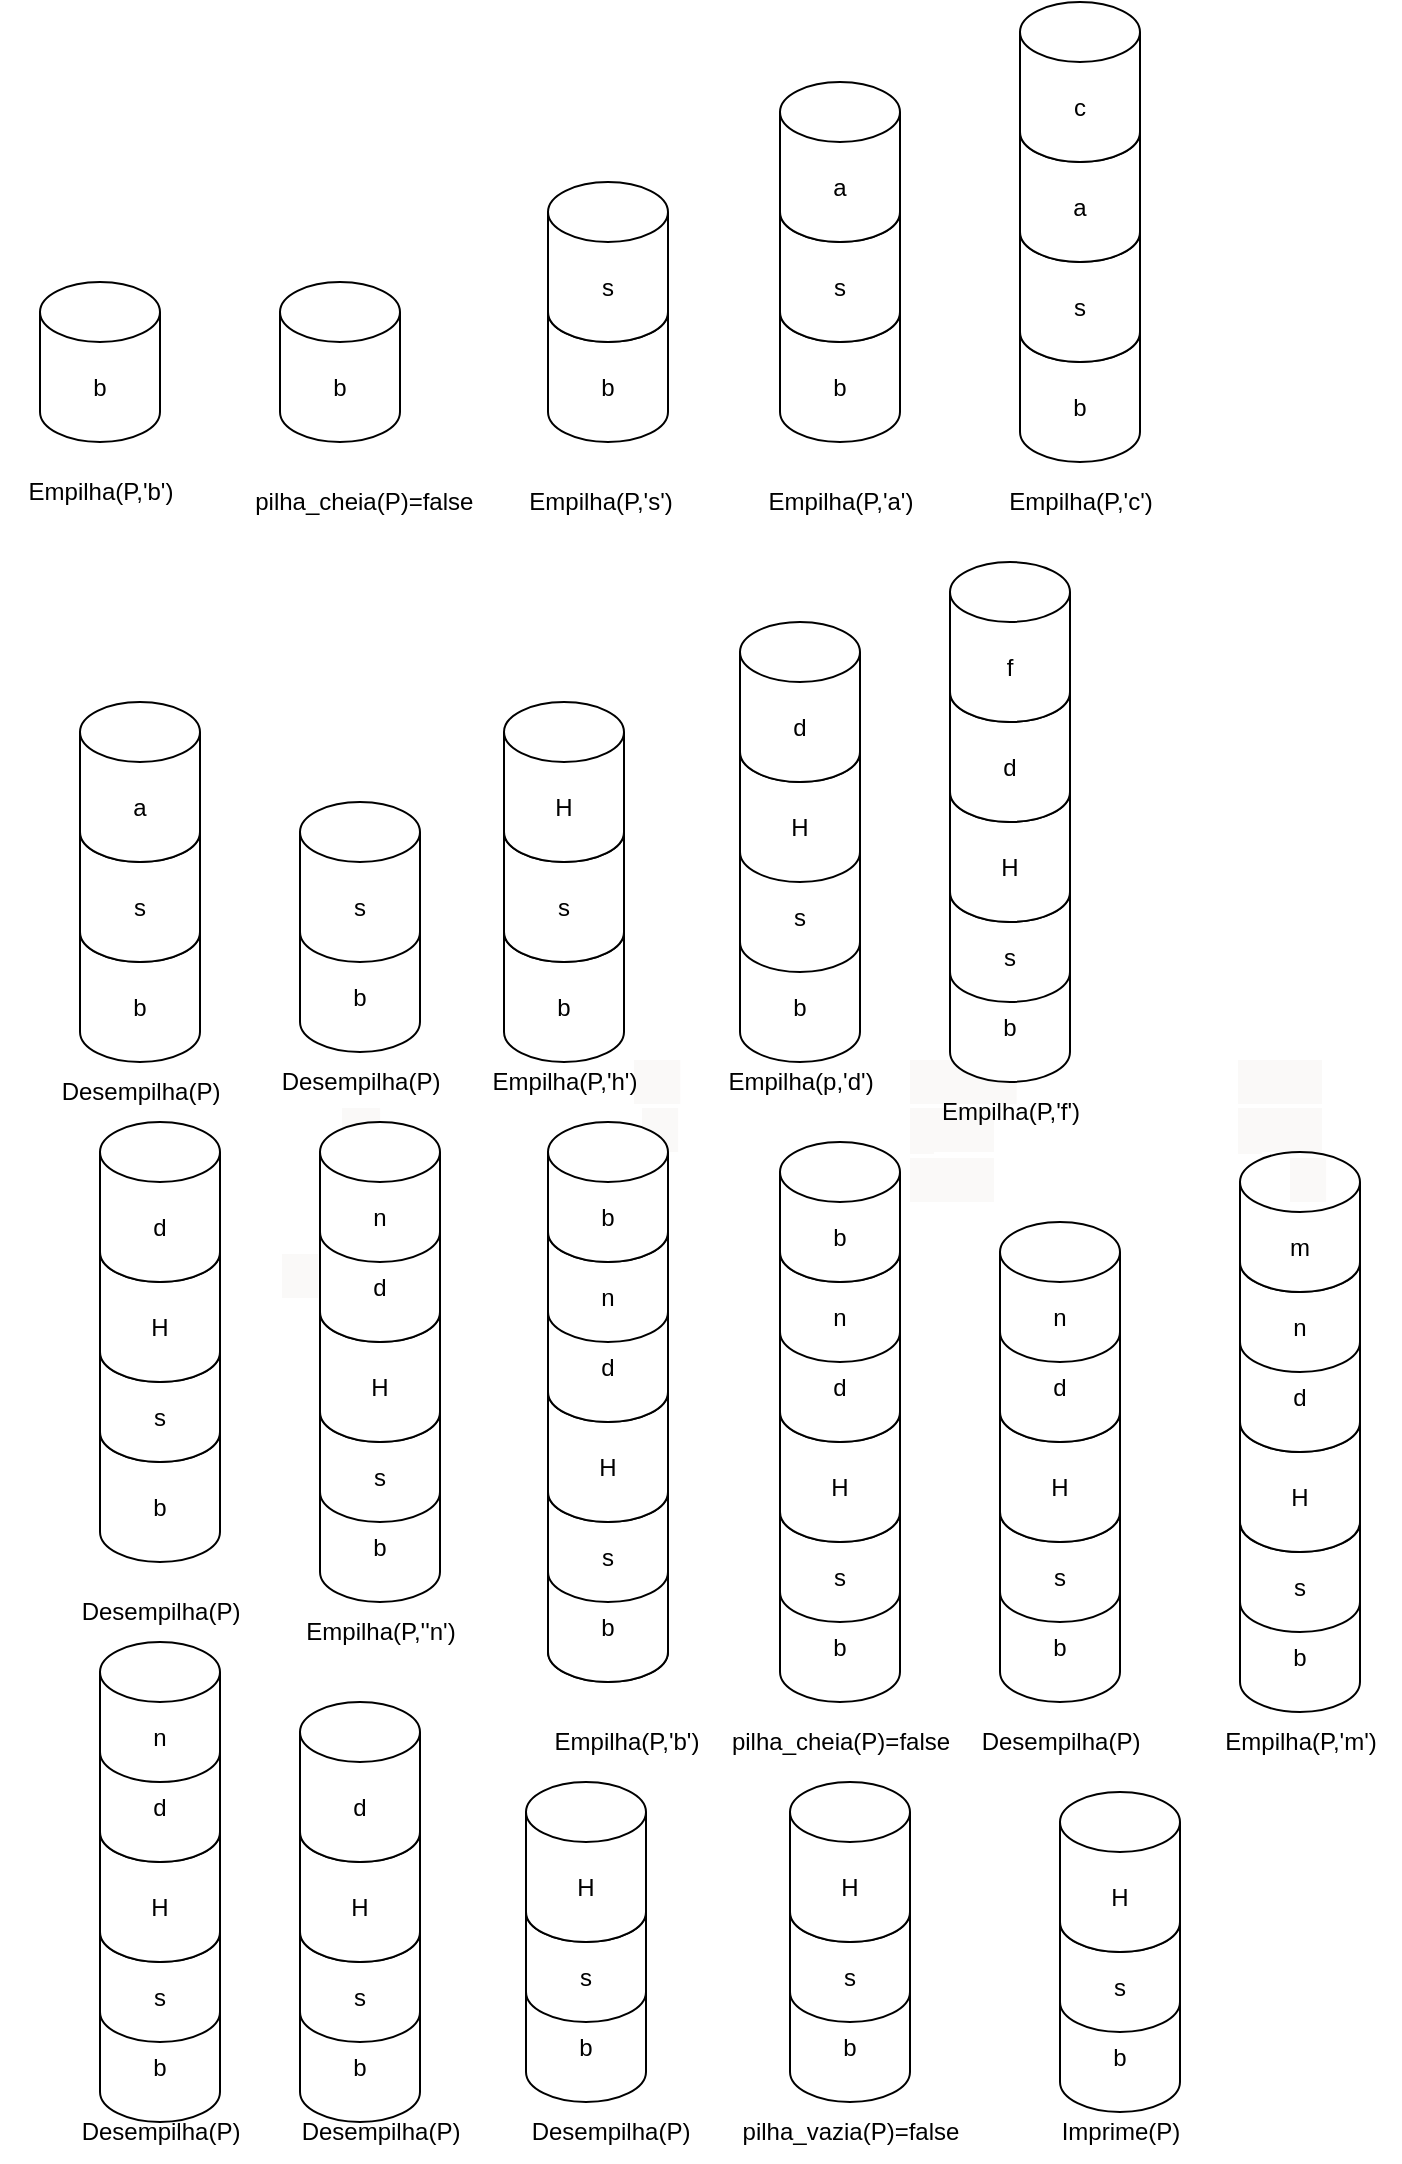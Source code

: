 <mxfile version="21.1.2" type="device">
  <diagram name="Página-1" id="aA5FMODu2BQB6Z5WpTVt">
    <mxGraphModel dx="1354" dy="704" grid="1" gridSize="10" guides="1" tooltips="1" connect="1" arrows="1" fold="1" page="1" pageScale="1" pageWidth="827" pageHeight="1169" math="0" shadow="0">
      <root>
        <mxCell id="0" />
        <mxCell id="1" parent="0" />
        <mxCell id="NGome4F0hFt2HXQw_-Gd-10" value="b" style="shape=cylinder3;whiteSpace=wrap;html=1;boundedLbl=1;backgroundOutline=1;size=15;" vertex="1" parent="1">
          <mxGeometry x="100" y="240" width="60" height="80" as="geometry" />
        </mxCell>
        <mxCell id="NGome4F0hFt2HXQw_-Gd-11" value="Empilha(P,&#39;b&#39;)" style="text;html=1;align=center;verticalAlign=middle;resizable=0;points=[];autosize=1;strokeColor=none;fillColor=none;" vertex="1" parent="1">
          <mxGeometry x="80" y="330" width="100" height="30" as="geometry" />
        </mxCell>
        <mxCell id="NGome4F0hFt2HXQw_-Gd-18" value="b" style="shape=cylinder3;whiteSpace=wrap;html=1;boundedLbl=1;backgroundOutline=1;size=15;" vertex="1" parent="1">
          <mxGeometry x="220" y="240" width="60" height="80" as="geometry" />
        </mxCell>
        <mxCell id="NGome4F0hFt2HXQw_-Gd-20" value="&amp;nbsp;pilha_cheia(P)=false&lt;br&gt;&lt;span style=&quot;color: transparent; position: absolute; cursor: text; transform-origin: 0% 0%; text-align: start; background-color: rgb(250, 249, 248); left: 317.033px; top: 530.231px; font-size: 18.4px; font-family: sans-serif;&quot;&gt;P&lt;/span&gt;&lt;span style=&quot;color: transparent; position: absolute; cursor: text; transform-origin: 0% 0%; text-align: start; background-color: rgb(250, 249, 248); left: 329.283px; top: 530.231px; font-size: 18.4px; font-family: sans-serif; transform: scaleX(1.013);&quot;&gt;)&amp;nbsp;&lt;/span&gt;" style="text;html=1;align=center;verticalAlign=middle;resizable=0;points=[];autosize=1;strokeColor=none;fillColor=none;" vertex="1" parent="1">
          <mxGeometry x="190" y="335" width="140" height="30" as="geometry" />
        </mxCell>
        <mxCell id="NGome4F0hFt2HXQw_-Gd-21" value="b" style="shape=cylinder3;whiteSpace=wrap;html=1;boundedLbl=1;backgroundOutline=1;size=15;" vertex="1" parent="1">
          <mxGeometry x="354" y="240" width="60" height="80" as="geometry" />
        </mxCell>
        <mxCell id="NGome4F0hFt2HXQw_-Gd-22" value="s" style="shape=cylinder3;whiteSpace=wrap;html=1;boundedLbl=1;backgroundOutline=1;size=15;" vertex="1" parent="1">
          <mxGeometry x="354" y="190" width="60" height="80" as="geometry" />
        </mxCell>
        <mxCell id="NGome4F0hFt2HXQw_-Gd-23" value="Empilha(P,&#39;s&#39;)&lt;span style=&quot;color: transparent; position: absolute; cursor: text; transform-origin: 0% 0%; text-align: start; background-color: rgb(250, 249, 248); left: 455.083px; top: 530.231px; font-size: 18.4px; font-family: sans-serif;&quot;&gt;sSP&lt;/span&gt;&lt;span style=&quot;color: transparent; position: absolute; cursor: text; transform-origin: 0% 0%; text-align: start; background-color: rgb(250, 249, 248); left: 467.283px; top: 530.226px; font-size: 18.4px; font-family: sans-serif; transform: scaleX(1.008);&quot;&gt;,’s’)S&lt;/span&gt;" style="text;html=1;align=center;verticalAlign=middle;resizable=0;points=[];autosize=1;strokeColor=none;fillColor=none;" vertex="1" parent="1">
          <mxGeometry x="330" y="335" width="100" height="30" as="geometry" />
        </mxCell>
        <mxCell id="NGome4F0hFt2HXQw_-Gd-24" value="b" style="shape=cylinder3;whiteSpace=wrap;html=1;boundedLbl=1;backgroundOutline=1;size=15;" vertex="1" parent="1">
          <mxGeometry x="470" y="240" width="60" height="80" as="geometry" />
        </mxCell>
        <mxCell id="NGome4F0hFt2HXQw_-Gd-25" value="s" style="shape=cylinder3;whiteSpace=wrap;html=1;boundedLbl=1;backgroundOutline=1;size=15;" vertex="1" parent="1">
          <mxGeometry x="470" y="190" width="60" height="80" as="geometry" />
        </mxCell>
        <mxCell id="NGome4F0hFt2HXQw_-Gd-26" value="a" style="shape=cylinder3;whiteSpace=wrap;html=1;boundedLbl=1;backgroundOutline=1;size=15;" vertex="1" parent="1">
          <mxGeometry x="470" y="140" width="60" height="80" as="geometry" />
        </mxCell>
        <mxCell id="NGome4F0hFt2HXQw_-Gd-27" value="Empilha(P,&#39;a&#39;)&lt;span style=&quot;color: transparent; position: absolute; cursor: text; transform-origin: 0% 0%; text-align: start; background-color: rgb(250, 249, 248); left: 618.517px; top: 530.231px; font-size: 18.4px; font-family: sans-serif;&quot;&gt;P&lt;/span&gt;&lt;span style=&quot;color: transparent; position: absolute; cursor: text; transform-origin: 0% 0%; text-align: start; background-color: rgb(250, 249, 248); left: 630.717px; top: 530.226px; font-size: 18.4px; font-family: sans-serif; transform: scaleX(0.998);&quot;&gt;,’a’)&lt;/span&gt;" style="text;html=1;align=center;verticalAlign=middle;resizable=0;points=[];autosize=1;strokeColor=none;fillColor=none;" vertex="1" parent="1">
          <mxGeometry x="450" y="335" width="100" height="30" as="geometry" />
        </mxCell>
        <mxCell id="NGome4F0hFt2HXQw_-Gd-28" value="b" style="shape=cylinder3;whiteSpace=wrap;html=1;boundedLbl=1;backgroundOutline=1;size=15;" vertex="1" parent="1">
          <mxGeometry x="590" y="250" width="60" height="80" as="geometry" />
        </mxCell>
        <mxCell id="NGome4F0hFt2HXQw_-Gd-29" value="s" style="shape=cylinder3;whiteSpace=wrap;html=1;boundedLbl=1;backgroundOutline=1;size=15;" vertex="1" parent="1">
          <mxGeometry x="590" y="200" width="60" height="80" as="geometry" />
        </mxCell>
        <mxCell id="NGome4F0hFt2HXQw_-Gd-30" value="a" style="shape=cylinder3;whiteSpace=wrap;html=1;boundedLbl=1;backgroundOutline=1;size=15;" vertex="1" parent="1">
          <mxGeometry x="590" y="150" width="60" height="80" as="geometry" />
        </mxCell>
        <mxCell id="NGome4F0hFt2HXQw_-Gd-31" value="c" style="shape=cylinder3;whiteSpace=wrap;html=1;boundedLbl=1;backgroundOutline=1;size=15;" vertex="1" parent="1">
          <mxGeometry x="590" y="100" width="60" height="80" as="geometry" />
        </mxCell>
        <mxCell id="NGome4F0hFt2HXQw_-Gd-32" value="Empilha(P,&#39;c&#39;)&lt;span style=&quot;color: transparent; position: absolute; cursor: text; transform-origin: 0% 0%; text-align: start; background-color: rgb(250, 249, 248); left: 782.967px; top: 530.231px; font-size: 18.4px; font-family: sans-serif;&quot;&gt;P&lt;/span&gt;&lt;span style=&quot;color: transparent; position: absolute; cursor: text; transform-origin: 0% 0%; text-align: start; background-color: rgb(250, 249, 248); left: 795.167px; top: 530.226px; font-size: 18.4px; font-family: sans-serif; transform: scaleX(0.998);&quot;&gt;,’c’),&lt;/span&gt;" style="text;html=1;align=center;verticalAlign=middle;resizable=0;points=[];autosize=1;strokeColor=none;fillColor=none;" vertex="1" parent="1">
          <mxGeometry x="570" y="335" width="100" height="30" as="geometry" />
        </mxCell>
        <mxCell id="NGome4F0hFt2HXQw_-Gd-33" value="Desempilha(P)&lt;span style=&quot;color: transparent; position: absolute; cursor: text; transform-origin: 0% 0%; text-align: start; background-color: rgb(250, 249, 248); left: 171.433px; top: 554.431px; font-size: 18.4px; font-family: sans-serif;&quot;&gt;P&lt;/span&gt;&lt;span style=&quot;color: transparent; position: absolute; cursor: text; transform-origin: 0% 0%; text-align: start; background-color: rgb(250, 249, 248); left: 183.633px; top: 554.431px; font-size: 18.4px; font-family: sans-serif; transform: scaleX(1.013);&quot;&gt;)&lt;/span&gt;" style="text;html=1;align=center;verticalAlign=middle;resizable=0;points=[];autosize=1;strokeColor=none;fillColor=none;" vertex="1" parent="1">
          <mxGeometry x="100" y="630" width="100" height="30" as="geometry" />
        </mxCell>
        <mxCell id="NGome4F0hFt2HXQw_-Gd-34" value="b" style="shape=cylinder3;whiteSpace=wrap;html=1;boundedLbl=1;backgroundOutline=1;size=15;" vertex="1" parent="1">
          <mxGeometry x="120" y="550" width="60" height="80" as="geometry" />
        </mxCell>
        <mxCell id="NGome4F0hFt2HXQw_-Gd-35" value="s" style="shape=cylinder3;whiteSpace=wrap;html=1;boundedLbl=1;backgroundOutline=1;size=15;" vertex="1" parent="1">
          <mxGeometry x="120" y="500" width="60" height="80" as="geometry" />
        </mxCell>
        <mxCell id="NGome4F0hFt2HXQw_-Gd-36" value="a" style="shape=cylinder3;whiteSpace=wrap;html=1;boundedLbl=1;backgroundOutline=1;size=15;" vertex="1" parent="1">
          <mxGeometry x="120" y="450" width="60" height="80" as="geometry" />
        </mxCell>
        <mxCell id="NGome4F0hFt2HXQw_-Gd-39" value="Desempilha(P)&lt;span style=&quot;color: transparent; position: absolute; cursor: text; transform-origin: 0% 0%; text-align: start; background-color: rgb(250, 249, 248); left: 321.283px; top: 554.431px; font-size: 18.4px; font-family: sans-serif;&quot;&gt;P&lt;/span&gt;&lt;span style=&quot;color: transparent; position: absolute; cursor: text; transform-origin: 0% 0%; text-align: start; background-color: rgb(250, 249, 248); left: 333.483px; top: 554.431px; font-size: 18.4px; font-family: sans-serif; transform: scaleX(1.013);&quot;&gt;)&lt;/span&gt;" style="text;html=1;align=center;verticalAlign=middle;resizable=0;points=[];autosize=1;strokeColor=none;fillColor=none;" vertex="1" parent="1">
          <mxGeometry x="210" y="625" width="100" height="30" as="geometry" />
        </mxCell>
        <mxCell id="NGome4F0hFt2HXQw_-Gd-40" value="b" style="shape=cylinder3;whiteSpace=wrap;html=1;boundedLbl=1;backgroundOutline=1;size=15;" vertex="1" parent="1">
          <mxGeometry x="230" y="545" width="60" height="80" as="geometry" />
        </mxCell>
        <mxCell id="NGome4F0hFt2HXQw_-Gd-41" value="s" style="shape=cylinder3;whiteSpace=wrap;html=1;boundedLbl=1;backgroundOutline=1;size=15;" vertex="1" parent="1">
          <mxGeometry x="230" y="500" width="60" height="80" as="geometry" />
        </mxCell>
        <mxCell id="NGome4F0hFt2HXQw_-Gd-42" value="Empilha(P,&#39;h&#39;)&lt;span style=&quot;color: transparent; position: absolute; cursor: text; transform-origin: 0% 0%; text-align: start; background-color: rgb(250, 249, 248); left: 455.083px; top: 554.431px; font-size: 18.4px; font-family: sans-serif;&quot;&gt;P&lt;/span&gt;&lt;span style=&quot;color: transparent; position: absolute; cursor: text; transform-origin: 0% 0%; text-align: start; background-color: rgb(250, 249, 248); left: 467.283px; top: 554.426px; font-size: 18.4px; font-family: sans-serif; transform: scaleX(0.998);&quot;&gt;,’h’)&lt;/span&gt;" style="text;html=1;align=center;verticalAlign=middle;resizable=0;points=[];autosize=1;strokeColor=none;fillColor=none;" vertex="1" parent="1">
          <mxGeometry x="312" y="625" width="100" height="30" as="geometry" />
        </mxCell>
        <mxCell id="NGome4F0hFt2HXQw_-Gd-43" value="b" style="shape=cylinder3;whiteSpace=wrap;html=1;boundedLbl=1;backgroundOutline=1;size=15;" vertex="1" parent="1">
          <mxGeometry x="332" y="550" width="60" height="80" as="geometry" />
        </mxCell>
        <mxCell id="NGome4F0hFt2HXQw_-Gd-44" value="s" style="shape=cylinder3;whiteSpace=wrap;html=1;boundedLbl=1;backgroundOutline=1;size=15;" vertex="1" parent="1">
          <mxGeometry x="332" y="500" width="60" height="80" as="geometry" />
        </mxCell>
        <mxCell id="NGome4F0hFt2HXQw_-Gd-45" value="H" style="shape=cylinder3;whiteSpace=wrap;html=1;boundedLbl=1;backgroundOutline=1;size=15;" vertex="1" parent="1">
          <mxGeometry x="332" y="450" width="60" height="80" as="geometry" />
        </mxCell>
        <mxCell id="NGome4F0hFt2HXQw_-Gd-47" value="Empilha(p,&#39;d&#39;)&lt;span style=&quot;color: transparent; position: absolute; cursor: text; transform-origin: 0% 0%; text-align: start; background-color: rgb(250, 249, 248); left: 618.517px; top: 554.431px; font-size: 18.4px; font-family: sans-serif;&quot;&gt;P&lt;/span&gt;&lt;span style=&quot;color: transparent; position: absolute; cursor: text; transform-origin: 0% 0%; text-align: start; background-color: rgb(250, 249, 248); left: 630.717px; top: 554.426px; font-size: 18.4px; font-family: sans-serif; transform: scaleX(0.998);&quot;&gt;,’d’)&lt;/span&gt;" style="text;html=1;align=center;verticalAlign=middle;resizable=0;points=[];autosize=1;strokeColor=none;fillColor=none;" vertex="1" parent="1">
          <mxGeometry x="430" y="625" width="100" height="30" as="geometry" />
        </mxCell>
        <mxCell id="NGome4F0hFt2HXQw_-Gd-48" value="b" style="shape=cylinder3;whiteSpace=wrap;html=1;boundedLbl=1;backgroundOutline=1;size=15;" vertex="1" parent="1">
          <mxGeometry x="450" y="550" width="60" height="80" as="geometry" />
        </mxCell>
        <mxCell id="NGome4F0hFt2HXQw_-Gd-50" value="s" style="shape=cylinder3;whiteSpace=wrap;html=1;boundedLbl=1;backgroundOutline=1;size=15;" vertex="1" parent="1">
          <mxGeometry x="450" y="505" width="60" height="80" as="geometry" />
        </mxCell>
        <mxCell id="NGome4F0hFt2HXQw_-Gd-51" value="H" style="shape=cylinder3;whiteSpace=wrap;html=1;boundedLbl=1;backgroundOutline=1;size=15;" vertex="1" parent="1">
          <mxGeometry x="450" y="460" width="60" height="80" as="geometry" />
        </mxCell>
        <mxCell id="NGome4F0hFt2HXQw_-Gd-52" value="d" style="shape=cylinder3;whiteSpace=wrap;html=1;boundedLbl=1;backgroundOutline=1;size=15;" vertex="1" parent="1">
          <mxGeometry x="450" y="410" width="60" height="80" as="geometry" />
        </mxCell>
        <mxCell id="NGome4F0hFt2HXQw_-Gd-53" value="Empilha(P,&#39;f&#39;)&lt;span style=&quot;color: transparent; position: absolute; cursor: text; transform-origin: 0% 0%; text-align: start; background-color: rgb(250, 249, 248); left: 782.967px; top: 554.431px; font-size: 18.4px; font-family: sans-serif;&quot;&gt;P&lt;/span&gt;&lt;span style=&quot;color: transparent; position: absolute; cursor: text; transform-origin: 0% 0%; text-align: start; background-color: rgb(250, 249, 248); left: 795.167px; top: 554.426px; font-size: 18.4px; font-family: sans-serif; transform: scaleX(0.99);&quot;&gt;,’f’)&lt;/span&gt;" style="text;html=1;align=center;verticalAlign=middle;resizable=0;points=[];autosize=1;strokeColor=none;fillColor=none;" vertex="1" parent="1">
          <mxGeometry x="540" y="640" width="90" height="30" as="geometry" />
        </mxCell>
        <mxCell id="NGome4F0hFt2HXQw_-Gd-54" value="b" style="shape=cylinder3;whiteSpace=wrap;html=1;boundedLbl=1;backgroundOutline=1;size=15;" vertex="1" parent="1">
          <mxGeometry x="555" y="560" width="60" height="80" as="geometry" />
        </mxCell>
        <mxCell id="NGome4F0hFt2HXQw_-Gd-55" value="s" style="shape=cylinder3;whiteSpace=wrap;html=1;boundedLbl=1;backgroundOutline=1;size=15;" vertex="1" parent="1">
          <mxGeometry x="555" y="530" width="60" height="70" as="geometry" />
        </mxCell>
        <mxCell id="NGome4F0hFt2HXQw_-Gd-56" value="H" style="shape=cylinder3;whiteSpace=wrap;html=1;boundedLbl=1;backgroundOutline=1;size=15;" vertex="1" parent="1">
          <mxGeometry x="555" y="480" width="60" height="80" as="geometry" />
        </mxCell>
        <mxCell id="NGome4F0hFt2HXQw_-Gd-57" value="d" style="shape=cylinder3;whiteSpace=wrap;html=1;boundedLbl=1;backgroundOutline=1;size=15;" vertex="1" parent="1">
          <mxGeometry x="555" y="430" width="60" height="80" as="geometry" />
        </mxCell>
        <mxCell id="NGome4F0hFt2HXQw_-Gd-58" value="f" style="shape=cylinder3;whiteSpace=wrap;html=1;boundedLbl=1;backgroundOutline=1;size=15;" vertex="1" parent="1">
          <mxGeometry x="555" y="380" width="60" height="80" as="geometry" />
        </mxCell>
        <mxCell id="NGome4F0hFt2HXQw_-Gd-59" value="Desempilha(P)&lt;span style=&quot;color: transparent; position: absolute; cursor: text; transform-origin: 0% 0%; text-align: start; background-color: rgb(250, 249, 248); left: 171.433px; top: 578.631px; font-size: 18.4px; font-family: sans-serif;&quot;&gt;P&lt;/span&gt;&lt;span style=&quot;color: transparent; position: absolute; cursor: text; transform-origin: 0% 0%; text-align: start; background-color: rgb(250, 249, 248); left: 183.633px; top: 578.631px; font-size: 18.4px; font-family: sans-serif; transform: scaleX(1.013);&quot;&gt;)&lt;/span&gt;" style="text;html=1;align=center;verticalAlign=middle;resizable=0;points=[];autosize=1;strokeColor=none;fillColor=none;" vertex="1" parent="1">
          <mxGeometry x="110" y="890" width="100" height="30" as="geometry" />
        </mxCell>
        <mxCell id="NGome4F0hFt2HXQw_-Gd-60" value="b" style="shape=cylinder3;whiteSpace=wrap;html=1;boundedLbl=1;backgroundOutline=1;size=15;" vertex="1" parent="1">
          <mxGeometry x="130" y="800" width="60" height="80" as="geometry" />
        </mxCell>
        <mxCell id="NGome4F0hFt2HXQw_-Gd-61" value="s" style="shape=cylinder3;whiteSpace=wrap;html=1;boundedLbl=1;backgroundOutline=1;size=15;" vertex="1" parent="1">
          <mxGeometry x="130" y="760" width="60" height="70" as="geometry" />
        </mxCell>
        <mxCell id="NGome4F0hFt2HXQw_-Gd-62" value="H" style="shape=cylinder3;whiteSpace=wrap;html=1;boundedLbl=1;backgroundOutline=1;size=15;" vertex="1" parent="1">
          <mxGeometry x="130" y="710" width="60" height="80" as="geometry" />
        </mxCell>
        <mxCell id="NGome4F0hFt2HXQw_-Gd-63" value="d" style="shape=cylinder3;whiteSpace=wrap;html=1;boundedLbl=1;backgroundOutline=1;size=15;" vertex="1" parent="1">
          <mxGeometry x="130" y="660" width="60" height="80" as="geometry" />
        </mxCell>
        <mxCell id="NGome4F0hFt2HXQw_-Gd-64" value="Empilha(P,&#39;&#39;n&#39;)&lt;span style=&quot;color: transparent; position: absolute; cursor: text; transform-origin: 0% 0%; text-align: start; background-color: rgb(250, 249, 248); left: 290.633px; top: 578.631px; font-size: 18.4px; font-family: sans-serif;&quot;&gt;P&lt;/span&gt;&lt;span style=&quot;color: transparent; position: absolute; cursor: text; transform-origin: 0% 0%; text-align: start; background-color: rgb(250, 249, 248); left: 302.833px; top: 578.626px; font-size: 18.4px; font-family: sans-serif; transform: scaleX(0.998);&quot;&gt;,’n’)&lt;/span&gt;" style="text;html=1;align=center;verticalAlign=middle;resizable=0;points=[];autosize=1;strokeColor=none;fillColor=none;" vertex="1" parent="1">
          <mxGeometry x="220" y="900" width="100" height="30" as="geometry" />
        </mxCell>
        <mxCell id="NGome4F0hFt2HXQw_-Gd-65" value="b" style="shape=cylinder3;whiteSpace=wrap;html=1;boundedLbl=1;backgroundOutline=1;size=15;" vertex="1" parent="1">
          <mxGeometry x="240" y="820" width="60" height="80" as="geometry" />
        </mxCell>
        <mxCell id="NGome4F0hFt2HXQw_-Gd-66" value="s" style="shape=cylinder3;whiteSpace=wrap;html=1;boundedLbl=1;backgroundOutline=1;size=15;" vertex="1" parent="1">
          <mxGeometry x="240" y="790" width="60" height="70" as="geometry" />
        </mxCell>
        <mxCell id="NGome4F0hFt2HXQw_-Gd-67" value="H" style="shape=cylinder3;whiteSpace=wrap;html=1;boundedLbl=1;backgroundOutline=1;size=15;" vertex="1" parent="1">
          <mxGeometry x="240" y="740" width="60" height="80" as="geometry" />
        </mxCell>
        <mxCell id="NGome4F0hFt2HXQw_-Gd-68" value="d" style="shape=cylinder3;whiteSpace=wrap;html=1;boundedLbl=1;backgroundOutline=1;size=15;" vertex="1" parent="1">
          <mxGeometry x="240" y="690" width="60" height="80" as="geometry" />
        </mxCell>
        <mxCell id="NGome4F0hFt2HXQw_-Gd-69" value="n" style="shape=cylinder3;whiteSpace=wrap;html=1;boundedLbl=1;backgroundOutline=1;size=15;" vertex="1" parent="1">
          <mxGeometry x="240" y="660" width="60" height="70" as="geometry" />
        </mxCell>
        <mxCell id="NGome4F0hFt2HXQw_-Gd-70" value="b" style="shape=cylinder3;whiteSpace=wrap;html=1;boundedLbl=1;backgroundOutline=1;size=15;" vertex="1" parent="1">
          <mxGeometry x="354" y="860" width="60" height="80" as="geometry" />
        </mxCell>
        <mxCell id="NGome4F0hFt2HXQw_-Gd-71" value="s" style="shape=cylinder3;whiteSpace=wrap;html=1;boundedLbl=1;backgroundOutline=1;size=15;" vertex="1" parent="1">
          <mxGeometry x="354" y="830" width="60" height="70" as="geometry" />
        </mxCell>
        <mxCell id="NGome4F0hFt2HXQw_-Gd-72" value="H" style="shape=cylinder3;whiteSpace=wrap;html=1;boundedLbl=1;backgroundOutline=1;size=15;" vertex="1" parent="1">
          <mxGeometry x="354" y="780" width="60" height="80" as="geometry" />
        </mxCell>
        <mxCell id="NGome4F0hFt2HXQw_-Gd-73" value="d" style="shape=cylinder3;whiteSpace=wrap;html=1;boundedLbl=1;backgroundOutline=1;size=15;" vertex="1" parent="1">
          <mxGeometry x="354" y="730" width="60" height="80" as="geometry" />
        </mxCell>
        <mxCell id="NGome4F0hFt2HXQw_-Gd-74" value="n" style="shape=cylinder3;whiteSpace=wrap;html=1;boundedLbl=1;backgroundOutline=1;size=15;" vertex="1" parent="1">
          <mxGeometry x="354" y="700" width="60" height="70" as="geometry" />
        </mxCell>
        <mxCell id="NGome4F0hFt2HXQw_-Gd-75" value="Empilha(P,&#39;b&#39;)&lt;span style=&quot;color: transparent; position: absolute; cursor: text; transform-origin: 0% 0%; text-align: start; background-color: rgb(250, 249, 248); left: 455.083px; top: 578.631px; font-size: 18.4px; font-family: sans-serif;&quot;&gt;P&lt;/span&gt;&lt;span style=&quot;color: transparent; position: absolute; cursor: text; transform-origin: 0% 0%; text-align: start; background-color: rgb(250, 249, 248); left: 467.283px; top: 578.626px; font-size: 18.4px; font-family: sans-serif; transform: scaleX(0.998);&quot;&gt;,’b’)&lt;/span&gt;" style="text;html=1;align=center;verticalAlign=middle;resizable=0;points=[];autosize=1;strokeColor=none;fillColor=none;" vertex="1" parent="1">
          <mxGeometry x="343" y="955" width="100" height="30" as="geometry" />
        </mxCell>
        <mxCell id="NGome4F0hFt2HXQw_-Gd-77" value="b" style="shape=cylinder3;whiteSpace=wrap;html=1;boundedLbl=1;backgroundOutline=1;size=15;" vertex="1" parent="1">
          <mxGeometry x="354" y="860" width="60" height="80" as="geometry" />
        </mxCell>
        <mxCell id="NGome4F0hFt2HXQw_-Gd-78" value="s" style="shape=cylinder3;whiteSpace=wrap;html=1;boundedLbl=1;backgroundOutline=1;size=15;" vertex="1" parent="1">
          <mxGeometry x="354" y="830" width="60" height="70" as="geometry" />
        </mxCell>
        <mxCell id="NGome4F0hFt2HXQw_-Gd-79" value="H" style="shape=cylinder3;whiteSpace=wrap;html=1;boundedLbl=1;backgroundOutline=1;size=15;" vertex="1" parent="1">
          <mxGeometry x="354" y="780" width="60" height="80" as="geometry" />
        </mxCell>
        <mxCell id="NGome4F0hFt2HXQw_-Gd-80" value="d" style="shape=cylinder3;whiteSpace=wrap;html=1;boundedLbl=1;backgroundOutline=1;size=15;" vertex="1" parent="1">
          <mxGeometry x="354" y="730" width="60" height="80" as="geometry" />
        </mxCell>
        <mxCell id="NGome4F0hFt2HXQw_-Gd-81" value="n" style="shape=cylinder3;whiteSpace=wrap;html=1;boundedLbl=1;backgroundOutline=1;size=15;" vertex="1" parent="1">
          <mxGeometry x="354" y="700" width="60" height="70" as="geometry" />
        </mxCell>
        <mxCell id="NGome4F0hFt2HXQw_-Gd-83" value="b" style="shape=cylinder3;whiteSpace=wrap;html=1;boundedLbl=1;backgroundOutline=1;size=15;" vertex="1" parent="1">
          <mxGeometry x="470" y="870" width="60" height="80" as="geometry" />
        </mxCell>
        <mxCell id="NGome4F0hFt2HXQw_-Gd-84" value="s" style="shape=cylinder3;whiteSpace=wrap;html=1;boundedLbl=1;backgroundOutline=1;size=15;" vertex="1" parent="1">
          <mxGeometry x="470" y="840" width="60" height="70" as="geometry" />
        </mxCell>
        <mxCell id="NGome4F0hFt2HXQw_-Gd-85" value="H" style="shape=cylinder3;whiteSpace=wrap;html=1;boundedLbl=1;backgroundOutline=1;size=15;" vertex="1" parent="1">
          <mxGeometry x="470" y="790" width="60" height="80" as="geometry" />
        </mxCell>
        <mxCell id="NGome4F0hFt2HXQw_-Gd-86" value="d" style="shape=cylinder3;whiteSpace=wrap;html=1;boundedLbl=1;backgroundOutline=1;size=15;" vertex="1" parent="1">
          <mxGeometry x="470" y="740" width="60" height="80" as="geometry" />
        </mxCell>
        <mxCell id="NGome4F0hFt2HXQw_-Gd-87" value="n" style="shape=cylinder3;whiteSpace=wrap;html=1;boundedLbl=1;backgroundOutline=1;size=15;" vertex="1" parent="1">
          <mxGeometry x="470" y="710" width="60" height="70" as="geometry" />
        </mxCell>
        <mxCell id="NGome4F0hFt2HXQw_-Gd-89" value="b" style="shape=cylinder3;whiteSpace=wrap;html=1;boundedLbl=1;backgroundOutline=1;size=15;" vertex="1" parent="1">
          <mxGeometry x="354" y="660" width="60" height="70" as="geometry" />
        </mxCell>
        <mxCell id="NGome4F0hFt2HXQw_-Gd-90" value="b" style="shape=cylinder3;whiteSpace=wrap;html=1;boundedLbl=1;backgroundOutline=1;size=15;" vertex="1" parent="1">
          <mxGeometry x="470" y="670" width="60" height="70" as="geometry" />
        </mxCell>
        <mxCell id="NGome4F0hFt2HXQw_-Gd-91" value="pilha_cheia(P)=false&lt;span style=&quot;color: transparent; position: absolute; cursor: text; transform-origin: 0% 0%; text-align: start; background-color: rgb(250, 249, 248); left: 644.917px; top: 578.631px; font-size: 18.4px; font-family: sans-serif;&quot;&gt;P&lt;/span&gt;&lt;span style=&quot;color: transparent; position: absolute; cursor: text; transform-origin: 0% 0%; text-align: start; background-color: rgb(250, 249, 248); left: 657.117px; top: 578.631px; font-size: 18.4px; font-family: sans-serif; transform: scaleX(1.013);&quot;&gt;)&lt;/span&gt;" style="text;html=1;align=center;verticalAlign=middle;resizable=0;points=[];autosize=1;strokeColor=none;fillColor=none;" vertex="1" parent="1">
          <mxGeometry x="435" y="955" width="130" height="30" as="geometry" />
        </mxCell>
        <mxCell id="NGome4F0hFt2HXQw_-Gd-92" value="Desempilha(P)&lt;span style=&quot;color: transparent; position: absolute; cursor: text; transform-origin: 0% 0%; text-align: start; background-color: rgb(250, 249, 248); left: 813.567px; top: 578.631px; font-size: 18.4px; font-family: sans-serif;&quot;&gt;P&lt;/span&gt;&lt;span style=&quot;color: transparent; position: absolute; cursor: text; transform-origin: 0% 0%; text-align: start; background-color: rgb(250, 249, 248); left: 825.767px; top: 578.631px; font-size: 18.4px; font-family: sans-serif;&quot;&gt;)&lt;/span&gt;" style="text;html=1;align=center;verticalAlign=middle;resizable=0;points=[];autosize=1;strokeColor=none;fillColor=none;" vertex="1" parent="1">
          <mxGeometry x="560" y="955" width="100" height="30" as="geometry" />
        </mxCell>
        <mxCell id="NGome4F0hFt2HXQw_-Gd-93" value="b" style="shape=cylinder3;whiteSpace=wrap;html=1;boundedLbl=1;backgroundOutline=1;size=15;" vertex="1" parent="1">
          <mxGeometry x="580" y="870" width="60" height="80" as="geometry" />
        </mxCell>
        <mxCell id="NGome4F0hFt2HXQw_-Gd-94" value="s" style="shape=cylinder3;whiteSpace=wrap;html=1;boundedLbl=1;backgroundOutline=1;size=15;" vertex="1" parent="1">
          <mxGeometry x="580" y="840" width="60" height="70" as="geometry" />
        </mxCell>
        <mxCell id="NGome4F0hFt2HXQw_-Gd-95" value="H" style="shape=cylinder3;whiteSpace=wrap;html=1;boundedLbl=1;backgroundOutline=1;size=15;" vertex="1" parent="1">
          <mxGeometry x="580" y="790" width="60" height="80" as="geometry" />
        </mxCell>
        <mxCell id="NGome4F0hFt2HXQw_-Gd-96" value="d" style="shape=cylinder3;whiteSpace=wrap;html=1;boundedLbl=1;backgroundOutline=1;size=15;" vertex="1" parent="1">
          <mxGeometry x="580" y="740" width="60" height="80" as="geometry" />
        </mxCell>
        <mxCell id="NGome4F0hFt2HXQw_-Gd-97" value="n" style="shape=cylinder3;whiteSpace=wrap;html=1;boundedLbl=1;backgroundOutline=1;size=15;" vertex="1" parent="1">
          <mxGeometry x="580" y="710" width="60" height="70" as="geometry" />
        </mxCell>
        <mxCell id="NGome4F0hFt2HXQw_-Gd-100" value="Empilha(P,&#39;m&#39;)&lt;span style=&quot;color: transparent; position: absolute; cursor: text; transform-origin: 0% 0%; text-align: start; background-color: rgb(250, 249, 248); left: 455.083px; top: 578.631px; font-size: 18.4px; font-family: sans-serif;&quot;&gt;P&lt;/span&gt;&lt;span style=&quot;color: transparent; position: absolute; cursor: text; transform-origin: 0% 0%; text-align: start; background-color: rgb(250, 249, 248); left: 467.283px; top: 578.626px; font-size: 18.4px; font-family: sans-serif; transform: scaleX(0.998);&quot;&gt;,’b’)&lt;/span&gt;" style="text;html=1;align=center;verticalAlign=middle;resizable=0;points=[];autosize=1;strokeColor=none;fillColor=none;" vertex="1" parent="1">
          <mxGeometry x="680" y="955" width="100" height="30" as="geometry" />
        </mxCell>
        <mxCell id="NGome4F0hFt2HXQw_-Gd-101" value="b" style="shape=cylinder3;whiteSpace=wrap;html=1;boundedLbl=1;backgroundOutline=1;size=15;" vertex="1" parent="1">
          <mxGeometry x="700" y="875" width="60" height="80" as="geometry" />
        </mxCell>
        <mxCell id="NGome4F0hFt2HXQw_-Gd-102" value="s" style="shape=cylinder3;whiteSpace=wrap;html=1;boundedLbl=1;backgroundOutline=1;size=15;" vertex="1" parent="1">
          <mxGeometry x="700" y="845" width="60" height="70" as="geometry" />
        </mxCell>
        <mxCell id="NGome4F0hFt2HXQw_-Gd-103" value="H" style="shape=cylinder3;whiteSpace=wrap;html=1;boundedLbl=1;backgroundOutline=1;size=15;" vertex="1" parent="1">
          <mxGeometry x="700" y="795" width="60" height="80" as="geometry" />
        </mxCell>
        <mxCell id="NGome4F0hFt2HXQw_-Gd-104" value="d" style="shape=cylinder3;whiteSpace=wrap;html=1;boundedLbl=1;backgroundOutline=1;size=15;" vertex="1" parent="1">
          <mxGeometry x="700" y="745" width="60" height="80" as="geometry" />
        </mxCell>
        <mxCell id="NGome4F0hFt2HXQw_-Gd-105" value="n" style="shape=cylinder3;whiteSpace=wrap;html=1;boundedLbl=1;backgroundOutline=1;size=15;" vertex="1" parent="1">
          <mxGeometry x="700" y="715" width="60" height="70" as="geometry" />
        </mxCell>
        <mxCell id="NGome4F0hFt2HXQw_-Gd-106" value="m" style="shape=cylinder3;whiteSpace=wrap;html=1;boundedLbl=1;backgroundOutline=1;size=15;" vertex="1" parent="1">
          <mxGeometry x="700" y="675" width="60" height="70" as="geometry" />
        </mxCell>
        <mxCell id="NGome4F0hFt2HXQw_-Gd-107" value="Desempilha(P)&lt;span style=&quot;color: transparent; position: absolute; cursor: text; transform-origin: 0% 0%; text-align: start; background-color: rgb(250, 249, 248); left: 813.567px; top: 578.631px; font-size: 18.4px; font-family: sans-serif;&quot;&gt;P&lt;/span&gt;&lt;span style=&quot;color: transparent; position: absolute; cursor: text; transform-origin: 0% 0%; text-align: start; background-color: rgb(250, 249, 248); left: 825.767px; top: 578.631px; font-size: 18.4px; font-family: sans-serif;&quot;&gt;)&lt;/span&gt;" style="text;html=1;align=center;verticalAlign=middle;resizable=0;points=[];autosize=1;strokeColor=none;fillColor=none;" vertex="1" parent="1">
          <mxGeometry x="110" y="1150" width="100" height="30" as="geometry" />
        </mxCell>
        <mxCell id="NGome4F0hFt2HXQw_-Gd-108" value="Desempilha(P)&lt;span style=&quot;color: transparent; position: absolute; cursor: text; transform-origin: 0% 0%; text-align: start; background-color: rgb(250, 249, 248); left: 813.567px; top: 578.631px; font-size: 18.4px; font-family: sans-serif;&quot;&gt;P&lt;/span&gt;&lt;span style=&quot;color: transparent; position: absolute; cursor: text; transform-origin: 0% 0%; text-align: start; background-color: rgb(250, 249, 248); left: 825.767px; top: 578.631px; font-size: 18.4px; font-family: sans-serif;&quot;&gt;)&lt;/span&gt;" style="text;html=1;align=center;verticalAlign=middle;resizable=0;points=[];autosize=1;strokeColor=none;fillColor=none;" vertex="1" parent="1">
          <mxGeometry x="220" y="1150" width="100" height="30" as="geometry" />
        </mxCell>
        <mxCell id="NGome4F0hFt2HXQw_-Gd-109" value="Desempilha(P)&lt;span style=&quot;color: transparent; position: absolute; cursor: text; transform-origin: 0% 0%; text-align: start; background-color: rgb(250, 249, 248); left: 813.567px; top: 578.631px; font-size: 18.4px; font-family: sans-serif;&quot;&gt;P&lt;/span&gt;&lt;span style=&quot;color: transparent; position: absolute; cursor: text; transform-origin: 0% 0%; text-align: start; background-color: rgb(250, 249, 248); left: 825.767px; top: 578.631px; font-size: 18.4px; font-family: sans-serif;&quot;&gt;)&lt;/span&gt;" style="text;html=1;align=center;verticalAlign=middle;resizable=0;points=[];autosize=1;strokeColor=none;fillColor=none;" vertex="1" parent="1">
          <mxGeometry x="335" y="1150" width="100" height="30" as="geometry" />
        </mxCell>
        <mxCell id="NGome4F0hFt2HXQw_-Gd-110" value="b" style="shape=cylinder3;whiteSpace=wrap;html=1;boundedLbl=1;backgroundOutline=1;size=15;" vertex="1" parent="1">
          <mxGeometry x="130" y="1080" width="60" height="80" as="geometry" />
        </mxCell>
        <mxCell id="NGome4F0hFt2HXQw_-Gd-111" value="s" style="shape=cylinder3;whiteSpace=wrap;html=1;boundedLbl=1;backgroundOutline=1;size=15;" vertex="1" parent="1">
          <mxGeometry x="130" y="1050" width="60" height="70" as="geometry" />
        </mxCell>
        <mxCell id="NGome4F0hFt2HXQw_-Gd-112" value="H" style="shape=cylinder3;whiteSpace=wrap;html=1;boundedLbl=1;backgroundOutline=1;size=15;" vertex="1" parent="1">
          <mxGeometry x="130" y="1000" width="60" height="80" as="geometry" />
        </mxCell>
        <mxCell id="NGome4F0hFt2HXQw_-Gd-113" value="d" style="shape=cylinder3;whiteSpace=wrap;html=1;boundedLbl=1;backgroundOutline=1;size=15;" vertex="1" parent="1">
          <mxGeometry x="130" y="950" width="60" height="80" as="geometry" />
        </mxCell>
        <mxCell id="NGome4F0hFt2HXQw_-Gd-114" value="n" style="shape=cylinder3;whiteSpace=wrap;html=1;boundedLbl=1;backgroundOutline=1;size=15;" vertex="1" parent="1">
          <mxGeometry x="130" y="920" width="60" height="70" as="geometry" />
        </mxCell>
        <mxCell id="NGome4F0hFt2HXQw_-Gd-120" value="b" style="shape=cylinder3;whiteSpace=wrap;html=1;boundedLbl=1;backgroundOutline=1;size=15;" vertex="1" parent="1">
          <mxGeometry x="230" y="1080" width="60" height="80" as="geometry" />
        </mxCell>
        <mxCell id="NGome4F0hFt2HXQw_-Gd-121" value="s" style="shape=cylinder3;whiteSpace=wrap;html=1;boundedLbl=1;backgroundOutline=1;size=15;" vertex="1" parent="1">
          <mxGeometry x="230" y="1050" width="60" height="70" as="geometry" />
        </mxCell>
        <mxCell id="NGome4F0hFt2HXQw_-Gd-122" value="H" style="shape=cylinder3;whiteSpace=wrap;html=1;boundedLbl=1;backgroundOutline=1;size=15;" vertex="1" parent="1">
          <mxGeometry x="230" y="1000" width="60" height="80" as="geometry" />
        </mxCell>
        <mxCell id="NGome4F0hFt2HXQw_-Gd-123" value="d" style="shape=cylinder3;whiteSpace=wrap;html=1;boundedLbl=1;backgroundOutline=1;size=15;" vertex="1" parent="1">
          <mxGeometry x="230" y="950" width="60" height="80" as="geometry" />
        </mxCell>
        <mxCell id="NGome4F0hFt2HXQw_-Gd-124" value="b" style="shape=cylinder3;whiteSpace=wrap;html=1;boundedLbl=1;backgroundOutline=1;size=15;" vertex="1" parent="1">
          <mxGeometry x="343" y="1070" width="60" height="80" as="geometry" />
        </mxCell>
        <mxCell id="NGome4F0hFt2HXQw_-Gd-125" value="s" style="shape=cylinder3;whiteSpace=wrap;html=1;boundedLbl=1;backgroundOutline=1;size=15;" vertex="1" parent="1">
          <mxGeometry x="343" y="1040" width="60" height="70" as="geometry" />
        </mxCell>
        <mxCell id="NGome4F0hFt2HXQw_-Gd-126" value="H" style="shape=cylinder3;whiteSpace=wrap;html=1;boundedLbl=1;backgroundOutline=1;size=15;" vertex="1" parent="1">
          <mxGeometry x="343" y="990" width="60" height="80" as="geometry" />
        </mxCell>
        <mxCell id="NGome4F0hFt2HXQw_-Gd-127" value="pilha_vazia(P)=false&lt;span style=&quot;color: transparent; position: absolute; cursor: text; transform-origin: 0% 0%; text-align: start; background-color: rgb(250, 249, 248); left: 644.917px; top: 578.631px; font-size: 18.4px; font-family: sans-serif;&quot;&gt;P&lt;/span&gt;&lt;span style=&quot;color: transparent; position: absolute; cursor: text; transform-origin: 0% 0%; text-align: start; background-color: rgb(250, 249, 248); left: 657.117px; top: 578.631px; font-size: 18.4px; font-family: sans-serif; transform: scaleX(1.013);&quot;&gt;)&lt;/span&gt;" style="text;html=1;align=center;verticalAlign=middle;resizable=0;points=[];autosize=1;strokeColor=none;fillColor=none;" vertex="1" parent="1">
          <mxGeometry x="440" y="1150" width="130" height="30" as="geometry" />
        </mxCell>
        <mxCell id="NGome4F0hFt2HXQw_-Gd-128" value="b" style="shape=cylinder3;whiteSpace=wrap;html=1;boundedLbl=1;backgroundOutline=1;size=15;" vertex="1" parent="1">
          <mxGeometry x="475" y="1070" width="60" height="80" as="geometry" />
        </mxCell>
        <mxCell id="NGome4F0hFt2HXQw_-Gd-129" value="s" style="shape=cylinder3;whiteSpace=wrap;html=1;boundedLbl=1;backgroundOutline=1;size=15;" vertex="1" parent="1">
          <mxGeometry x="475" y="1040" width="60" height="70" as="geometry" />
        </mxCell>
        <mxCell id="NGome4F0hFt2HXQw_-Gd-130" value="H" style="shape=cylinder3;whiteSpace=wrap;html=1;boundedLbl=1;backgroundOutline=1;size=15;" vertex="1" parent="1">
          <mxGeometry x="475" y="990" width="60" height="80" as="geometry" />
        </mxCell>
        <mxCell id="NGome4F0hFt2HXQw_-Gd-132" value="Imprime(P)&lt;span style=&quot;color: transparent; position: absolute; cursor: text; transform-origin: 0% 0%; text-align: start; background-color: rgb(250, 249, 248); left: 141.04px; top: 627.031px; font-size: 18.4px; font-family: sans-serif;&quot;&gt;P&lt;/span&gt;&lt;span style=&quot;color: transparent; position: absolute; cursor: text; transform-origin: 0% 0%; text-align: start; background-color: rgb(250, 249, 248); left: 153.04px; top: 627.031px; font-size: 18.4px; font-family: sans-serif;&quot;&gt;)&lt;/span&gt;" style="text;html=1;align=center;verticalAlign=middle;resizable=0;points=[];autosize=1;strokeColor=none;fillColor=none;" vertex="1" parent="1">
          <mxGeometry x="600" y="1150" width="80" height="30" as="geometry" />
        </mxCell>
        <mxCell id="NGome4F0hFt2HXQw_-Gd-133" value="b" style="shape=cylinder3;whiteSpace=wrap;html=1;boundedLbl=1;backgroundOutline=1;size=15;" vertex="1" parent="1">
          <mxGeometry x="610" y="1075" width="60" height="80" as="geometry" />
        </mxCell>
        <mxCell id="NGome4F0hFt2HXQw_-Gd-134" value="s" style="shape=cylinder3;whiteSpace=wrap;html=1;boundedLbl=1;backgroundOutline=1;size=15;" vertex="1" parent="1">
          <mxGeometry x="610" y="1045" width="60" height="70" as="geometry" />
        </mxCell>
        <mxCell id="NGome4F0hFt2HXQw_-Gd-135" value="H" style="shape=cylinder3;whiteSpace=wrap;html=1;boundedLbl=1;backgroundOutline=1;size=15;" vertex="1" parent="1">
          <mxGeometry x="610" y="995" width="60" height="80" as="geometry" />
        </mxCell>
      </root>
    </mxGraphModel>
  </diagram>
</mxfile>
